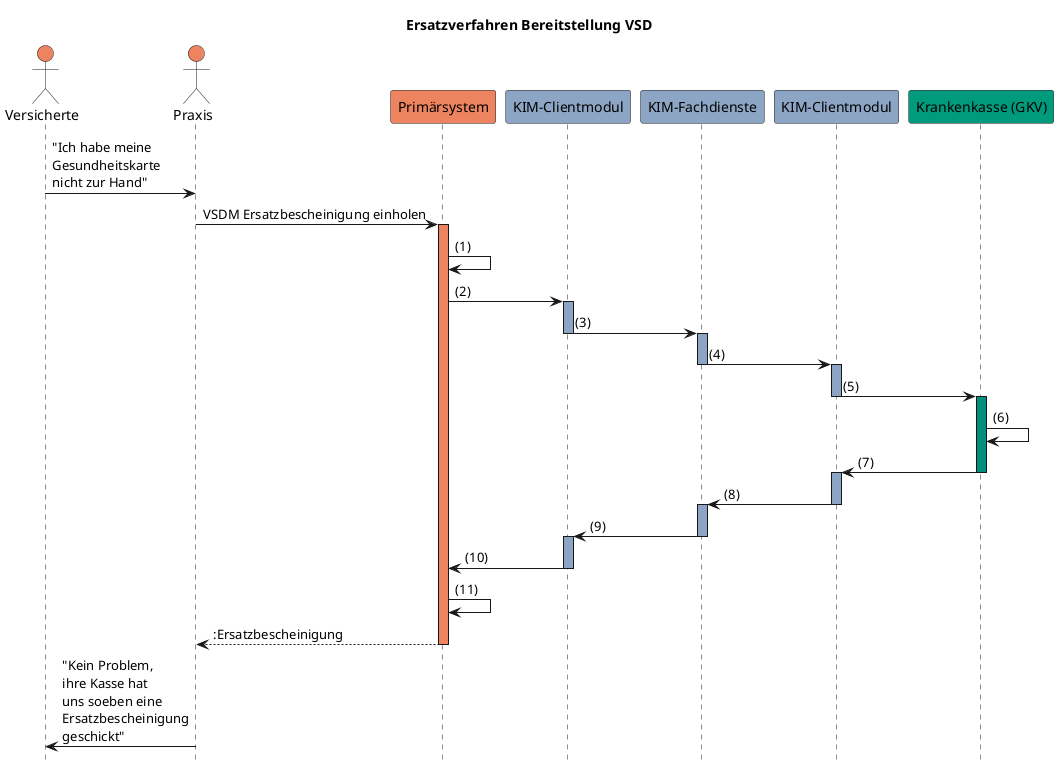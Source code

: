 @startuml gkv_ersatzverfahren
hide footbox
title Ersatzverfahren Bereitstellung VSD
actor Vers as "Versicherte" #ee8360
actor LE as "Praxis" #ee8360
participant PVS as "Primärsystem" #ee8360
participant KIMCM1 as "KIM-Clientmodul" #8da5c4
participant KIMFD as "KIM-Fachdienste" #8da5c4
participant KIMCM2 as "KIM-Clientmodul" #8da5c4
participant Kasse as "Krankenkasse (GKV)" #009a7c

Vers -> LE: "Ich habe meine\nGesundheitskarte\nnicht zur Hand"
LE -> PVS: VSDM Ersatzbescheinigung einholen
activate PVS #ee8360
PVS -> PVS: (1)
PVS -> KIMCM1: (2)
activate KIMCM1 #8da5c4
KIMCM1 -> KIMFD: (3)
deactivate KIMCM1
activate KIMFD #8da5c4
KIMFD -> KIMCM2: (4)
deactivate KIMFD
activate KIMCM2 #8da5c4
KIMCM2 -> Kasse: (5)
deactivate KIMCM2
activate Kasse #00907c
Kasse -> Kasse: (6)
Kasse -> KIMCM2: (7)
deactivate Kasse
activate KIMCM2 #8da5c4
KIMCM2 -> KIMFD: (8)
deactivate KIMCM2
activate KIMFD #8da5c4
KIMFD -> KIMCM1: (9)
deactivate KIMFD
activate KIMCM1 #8da5c4
KIMCM1 -> PVS: (10)
deactivate KIMCM1
PVS -> PVS: (11)
PVS --> LE: :Ersatzbescheinigung
deactivate PVS
LE -> Vers: "Kein Problem,\nihre Kasse hat\nuns soeben eine\nErsatzbescheinigung\ngeschickt"

@enduml